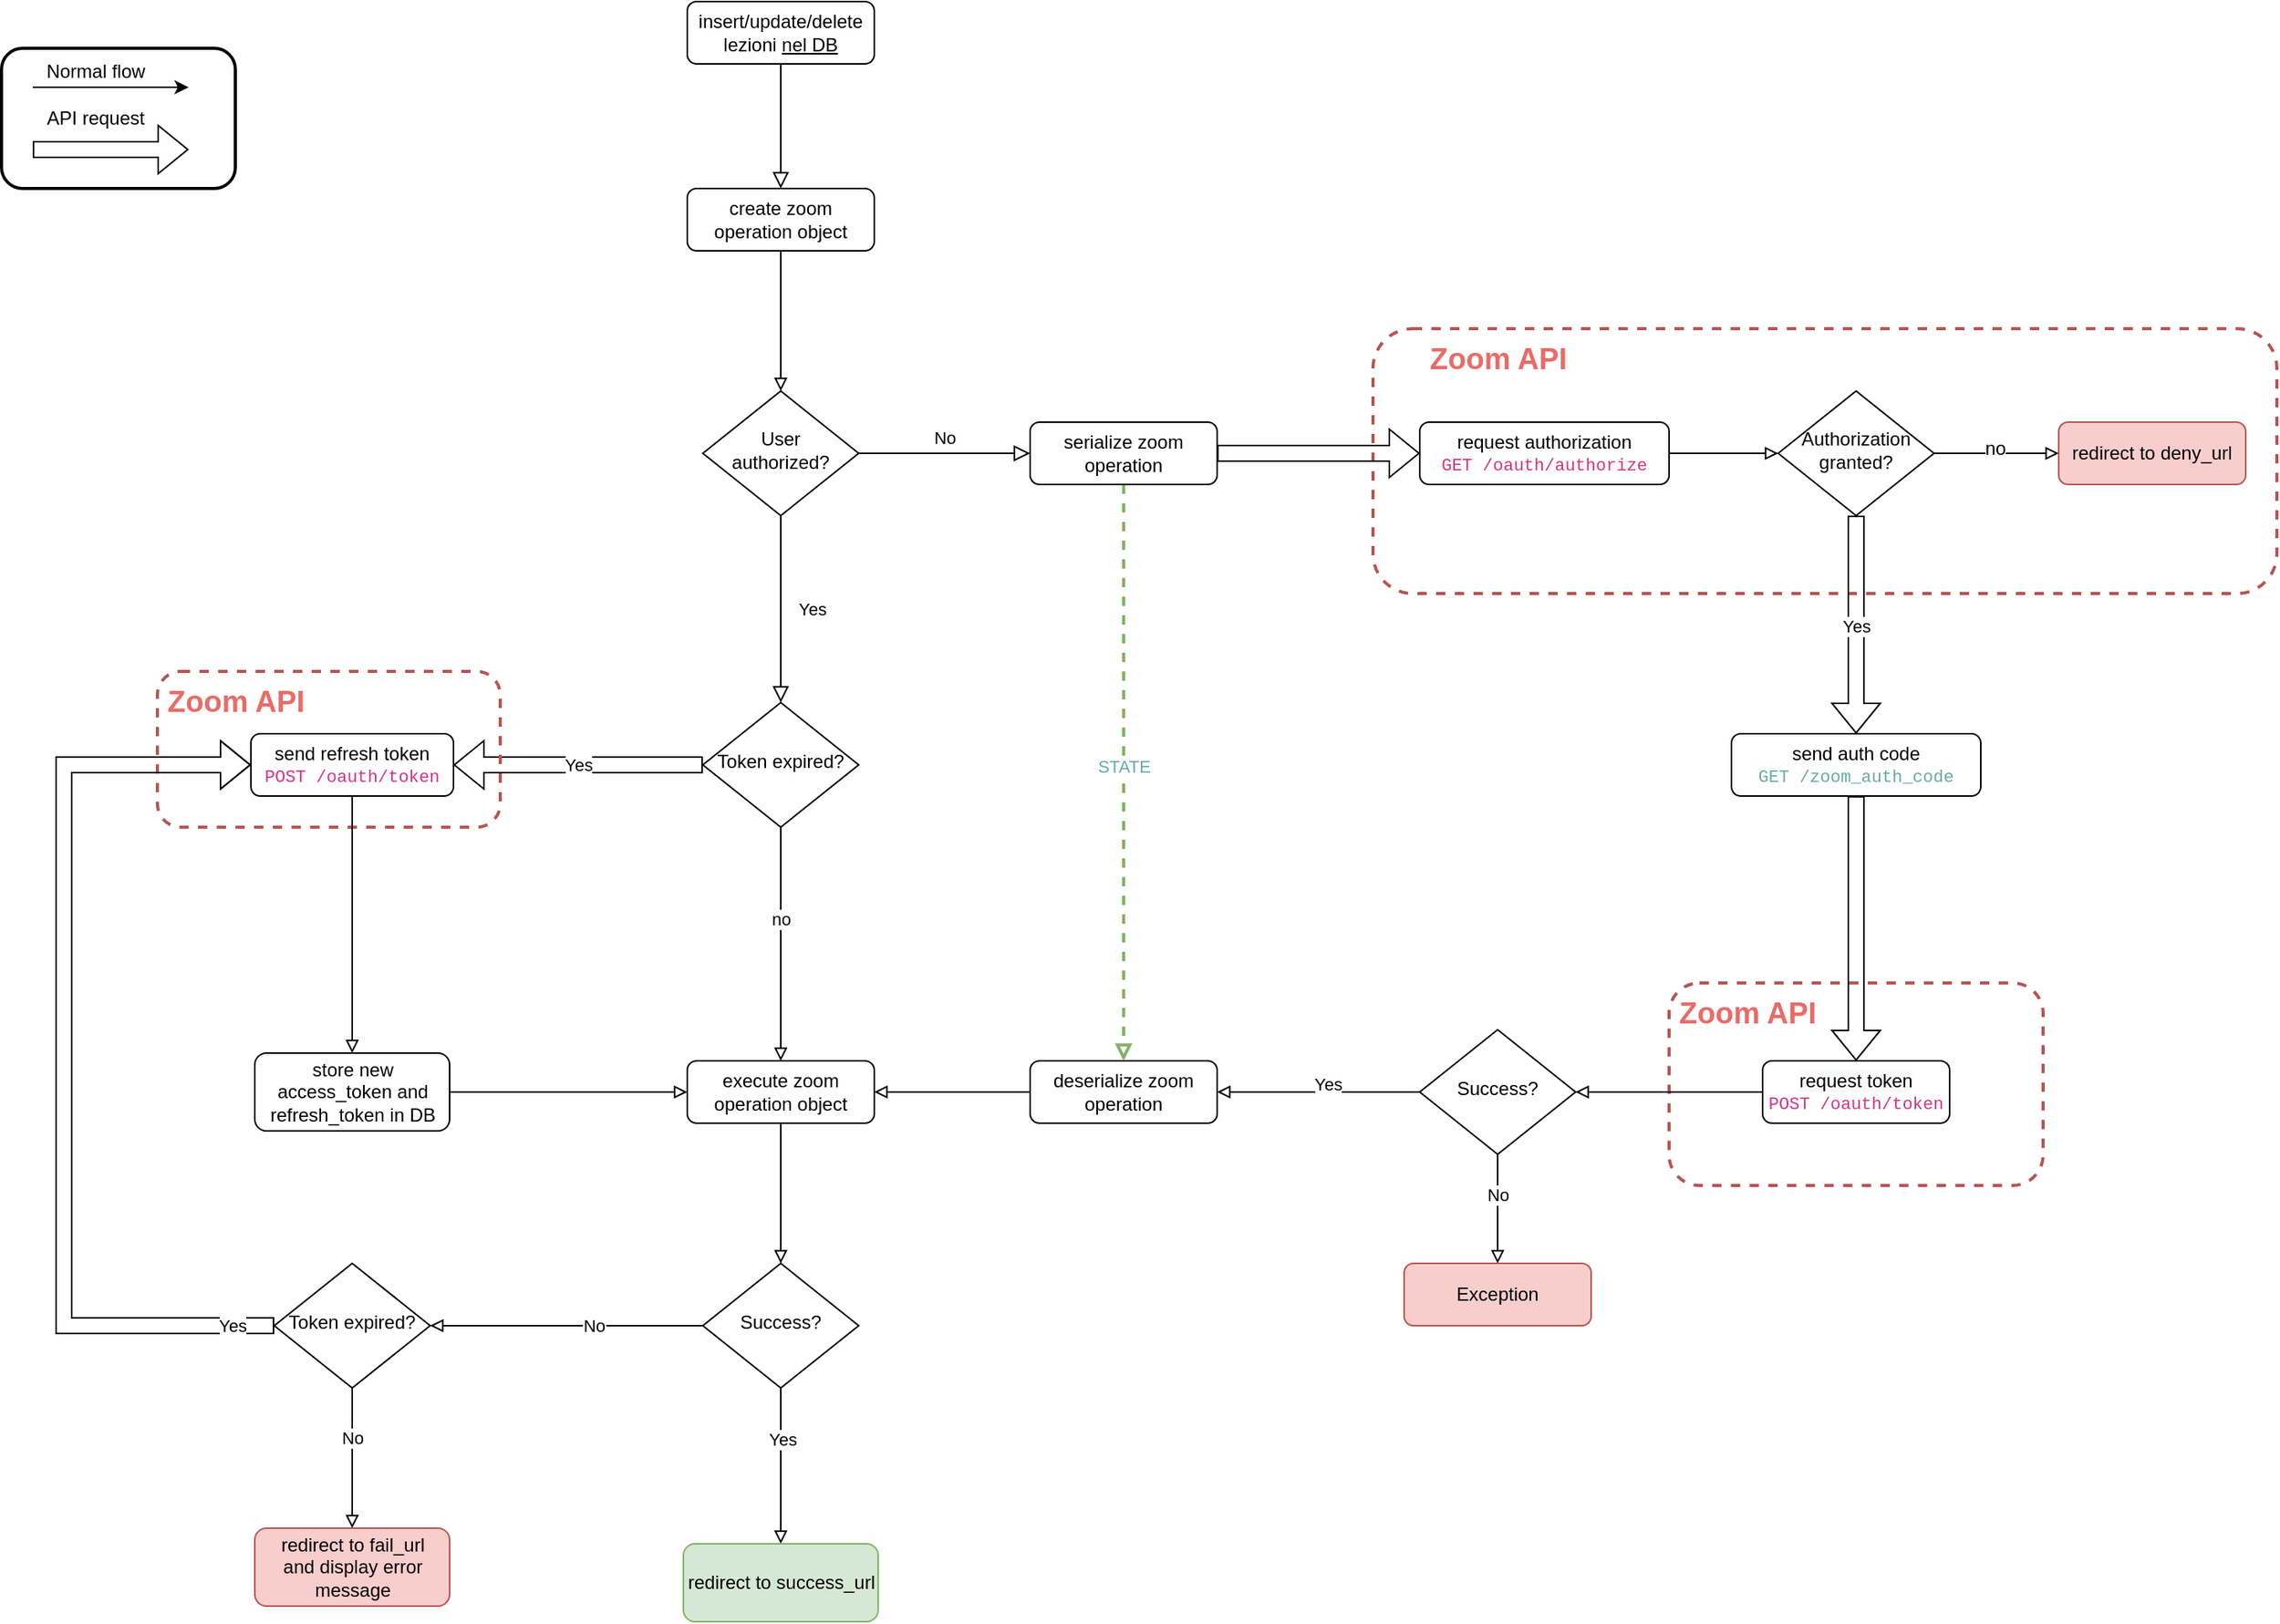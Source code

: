 <mxfile version="19.0.3" type="device"><diagram id="C5RBs43oDa-KdzZeNtuy" name="Page-1"><mxGraphModel dx="1497" dy="1079" grid="1" gridSize="10" guides="1" tooltips="1" connect="1" arrows="1" fold="1" page="1" pageScale="1" pageWidth="827" pageHeight="1169" math="0" shadow="0"><root><mxCell id="WIyWlLk6GJQsqaUBKTNV-0"/><mxCell id="WIyWlLk6GJQsqaUBKTNV-1" parent="WIyWlLk6GJQsqaUBKTNV-0"/><mxCell id="JKMd5G0FsSvSI0NuXUN4-50" value="" style="rounded=1;whiteSpace=wrap;html=1;fontColor=#000000;strokeWidth=2;fillColor=none;" vertex="1" parent="WIyWlLk6GJQsqaUBKTNV-1"><mxGeometry x="110" y="94" width="150" height="90" as="geometry"/></mxCell><mxCell id="JKMd5G0FsSvSI0NuXUN4-15" value="" style="rounded=1;whiteSpace=wrap;html=1;fillColor=none;dashed=1;strokeColor=#b85450;strokeWidth=2;" vertex="1" parent="WIyWlLk6GJQsqaUBKTNV-1"><mxGeometry x="1180" y="694" width="240" height="130" as="geometry"/></mxCell><mxCell id="JKMd5G0FsSvSI0NuXUN4-6" value="" style="rounded=1;whiteSpace=wrap;html=1;fillColor=none;dashed=1;strokeColor=#b85450;strokeWidth=2;" vertex="1" parent="WIyWlLk6GJQsqaUBKTNV-1"><mxGeometry x="990" y="274" width="580" height="170" as="geometry"/></mxCell><mxCell id="WIyWlLk6GJQsqaUBKTNV-2" value="" style="rounded=0;html=1;jettySize=auto;orthogonalLoop=1;fontSize=11;endArrow=block;endFill=0;endSize=8;strokeWidth=1;shadow=0;labelBackgroundColor=none;edgeStyle=orthogonalEdgeStyle;entryX=0.5;entryY=0;entryDx=0;entryDy=0;" parent="WIyWlLk6GJQsqaUBKTNV-1" source="WIyWlLk6GJQsqaUBKTNV-3" target="JKMd5G0FsSvSI0NuXUN4-3" edge="1"><mxGeometry relative="1" as="geometry"><mxPoint x="610" y="184" as="targetPoint"/></mxGeometry></mxCell><mxCell id="WIyWlLk6GJQsqaUBKTNV-3" value="insert/update/delete&lt;br&gt;lezioni &lt;u&gt;nel DB&lt;/u&gt;" style="rounded=1;whiteSpace=wrap;html=1;fontSize=12;glass=0;strokeWidth=1;shadow=0;" parent="WIyWlLk6GJQsqaUBKTNV-1" vertex="1"><mxGeometry x="550" y="64" width="120" height="40" as="geometry"/></mxCell><mxCell id="WIyWlLk6GJQsqaUBKTNV-4" value="Yes" style="rounded=0;html=1;jettySize=auto;orthogonalLoop=1;fontSize=11;endArrow=block;endFill=0;endSize=8;strokeWidth=1;shadow=0;labelBackgroundColor=none;edgeStyle=orthogonalEdgeStyle;entryX=0.5;entryY=0;entryDx=0;entryDy=0;" parent="WIyWlLk6GJQsqaUBKTNV-1" source="WIyWlLk6GJQsqaUBKTNV-6" target="Urt9NM23n-vwQkzgRAvD-15" edge="1"><mxGeometry y="20" relative="1" as="geometry"><mxPoint as="offset"/><mxPoint x="610" y="464" as="targetPoint"/></mxGeometry></mxCell><mxCell id="WIyWlLk6GJQsqaUBKTNV-5" value="No" style="edgeStyle=orthogonalEdgeStyle;rounded=0;html=1;jettySize=auto;orthogonalLoop=1;fontSize=11;endArrow=block;endFill=0;endSize=8;strokeWidth=1;shadow=0;labelBackgroundColor=none;entryX=0;entryY=0.5;entryDx=0;entryDy=0;" parent="WIyWlLk6GJQsqaUBKTNV-1" source="WIyWlLk6GJQsqaUBKTNV-6" target="JKMd5G0FsSvSI0NuXUN4-20" edge="1"><mxGeometry y="10" relative="1" as="geometry"><mxPoint as="offset"/></mxGeometry></mxCell><mxCell id="WIyWlLk6GJQsqaUBKTNV-6" value="User authorized?" style="rhombus;whiteSpace=wrap;html=1;shadow=0;fontFamily=Helvetica;fontSize=12;align=center;strokeWidth=1;spacing=6;spacingTop=-4;" parent="WIyWlLk6GJQsqaUBKTNV-1" vertex="1"><mxGeometry x="560" y="314" width="100" height="80" as="geometry"/></mxCell><mxCell id="Urt9NM23n-vwQkzgRAvD-16" style="edgeStyle=orthogonalEdgeStyle;rounded=0;orthogonalLoop=1;jettySize=auto;html=1;exitX=0.5;exitY=1;exitDx=0;exitDy=0;fontSize=11;fontColor=#67AB9F;endArrow=block;endFill=0;entryX=0.5;entryY=0;entryDx=0;entryDy=0;" parent="WIyWlLk6GJQsqaUBKTNV-1" source="Urt9NM23n-vwQkzgRAvD-15" target="JKMd5G0FsSvSI0NuXUN4-2" edge="1"><mxGeometry relative="1" as="geometry"><mxPoint x="610" y="604" as="targetPoint"/></mxGeometry></mxCell><mxCell id="Urt9NM23n-vwQkzgRAvD-21" value="no" style="edgeLabel;html=1;align=center;verticalAlign=middle;resizable=0;points=[];fontSize=11;fontColor=#000000;" parent="Urt9NM23n-vwQkzgRAvD-16" vertex="1" connectable="0"><mxGeometry x="-0.217" relative="1" as="geometry"><mxPoint as="offset"/></mxGeometry></mxCell><mxCell id="Urt9NM23n-vwQkzgRAvD-15" value="Token expired?" style="rhombus;whiteSpace=wrap;html=1;shadow=0;fontFamily=Helvetica;fontSize=12;align=center;strokeWidth=1;spacing=6;spacingTop=-4;" parent="WIyWlLk6GJQsqaUBKTNV-1" vertex="1"><mxGeometry x="560" y="514" width="100" height="80" as="geometry"/></mxCell><mxCell id="Urt9NM23n-vwQkzgRAvD-19" style="edgeStyle=orthogonalEdgeStyle;rounded=0;orthogonalLoop=1;jettySize=auto;html=1;entryX=0;entryY=0.5;entryDx=0;entryDy=0;fontSize=11;fontColor=#67AB9F;endArrow=block;endFill=0;exitX=1;exitY=0.5;exitDx=0;exitDy=0;" parent="WIyWlLk6GJQsqaUBKTNV-1" source="JKMd5G0FsSvSI0NuXUN4-35" target="JKMd5G0FsSvSI0NuXUN4-2" edge="1"><mxGeometry relative="1" as="geometry"><mxPoint x="420" y="764" as="sourcePoint"/></mxGeometry></mxCell><mxCell id="JKMd5G0FsSvSI0NuXUN4-30" style="edgeStyle=orthogonalEdgeStyle;rounded=0;orthogonalLoop=1;jettySize=auto;html=1;exitX=0;exitY=0.5;exitDx=0;exitDy=0;fontColor=#000000;endArrow=block;endFill=0;strokeWidth=1;shape=flexArrow;entryX=1;entryY=0.5;entryDx=0;entryDy=0;" edge="1" parent="WIyWlLk6GJQsqaUBKTNV-1" source="Urt9NM23n-vwQkzgRAvD-15" target="JKMd5G0FsSvSI0NuXUN4-31"><mxGeometry relative="1" as="geometry"><mxPoint x="180" y="554" as="targetPoint"/><mxPoint x="300" y="554" as="sourcePoint"/></mxGeometry></mxCell><mxCell id="JKMd5G0FsSvSI0NuXUN4-32" value="Yes" style="edgeLabel;html=1;align=center;verticalAlign=middle;resizable=0;points=[];fontColor=#000000;" vertex="1" connectable="0" parent="JKMd5G0FsSvSI0NuXUN4-30"><mxGeometry x="-0.138" y="4" relative="1" as="geometry"><mxPoint x="-11" y="-4" as="offset"/></mxGeometry></mxCell><mxCell id="Urt9NM23n-vwQkzgRAvD-10" style="edgeStyle=orthogonalEdgeStyle;rounded=0;orthogonalLoop=1;jettySize=auto;html=1;exitX=1;exitY=0.5;exitDx=0;exitDy=0;entryX=0;entryY=0.5;entryDx=0;entryDy=0;endArrow=block;endFill=0;shape=flexArrow;" parent="WIyWlLk6GJQsqaUBKTNV-1" source="JKMd5G0FsSvSI0NuXUN4-20" target="WIyWlLk6GJQsqaUBKTNV-7" edge="1"><mxGeometry relative="1" as="geometry"/></mxCell><mxCell id="WIyWlLk6GJQsqaUBKTNV-7" value="request authorization&lt;br&gt;&lt;span style=&quot;color: rgb(214, 51, 132); font-family: SFMono-Regular, Menlo, Monaco, Consolas, &amp;quot;Liberation Mono&amp;quot;, &amp;quot;Courier New&amp;quot;, monospace; font-size: 11px; text-align: start; background-color: rgb(255, 255, 255);&quot;&gt;GET&amp;nbsp;&lt;/span&gt;&lt;span style=&quot;color: rgb(214, 51, 132); font-family: SFMono-Regular, Menlo, Monaco, Consolas, &amp;quot;Liberation Mono&amp;quot;, &amp;quot;Courier New&amp;quot;, monospace; text-align: start; background-color: rgb(255, 255, 255);&quot;&gt;&lt;font style=&quot;font-size: 11px;&quot;&gt;/oauth/authorize&lt;/font&gt;&lt;/span&gt;" style="rounded=1;whiteSpace=wrap;html=1;fontSize=12;glass=0;strokeWidth=1;shadow=0;" parent="WIyWlLk6GJQsqaUBKTNV-1" vertex="1"><mxGeometry x="1020" y="334" width="160" height="40" as="geometry"/></mxCell><mxCell id="Urt9NM23n-vwQkzgRAvD-0" value="Authorization&lt;br&gt;granted?" style="rhombus;whiteSpace=wrap;html=1;shadow=0;fontFamily=Helvetica;fontSize=12;align=center;strokeWidth=1;spacing=6;spacingTop=-4;" parent="WIyWlLk6GJQsqaUBKTNV-1" vertex="1"><mxGeometry x="1250.01" y="314" width="100" height="80" as="geometry"/></mxCell><mxCell id="Urt9NM23n-vwQkzgRAvD-25" value="&lt;div style=&quot;text-align: start;&quot;&gt;redirect to deny_url&lt;/div&gt;" style="rounded=1;whiteSpace=wrap;html=1;fontSize=12;glass=0;strokeWidth=1;shadow=0;fillColor=#f8cecc;strokeColor=#b85450;" parent="WIyWlLk6GJQsqaUBKTNV-1" vertex="1"><mxGeometry x="1430" y="334" width="120" height="40" as="geometry"/></mxCell><mxCell id="Urt9NM23n-vwQkzgRAvD-1" style="edgeStyle=orthogonalEdgeStyle;rounded=0;orthogonalLoop=1;jettySize=auto;html=1;exitX=1;exitY=0.5;exitDx=0;exitDy=0;entryX=0;entryY=0.5;entryDx=0;entryDy=0;endArrow=block;endFill=0;" parent="WIyWlLk6GJQsqaUBKTNV-1" source="WIyWlLk6GJQsqaUBKTNV-7" target="Urt9NM23n-vwQkzgRAvD-0" edge="1"><mxGeometry relative="1" as="geometry"/></mxCell><mxCell id="Urt9NM23n-vwQkzgRAvD-4" style="edgeStyle=orthogonalEdgeStyle;rounded=0;orthogonalLoop=1;jettySize=auto;html=1;exitX=0.5;exitY=1;exitDx=0;exitDy=0;endArrow=block;endFill=0;entryX=0.5;entryY=0;entryDx=0;entryDy=0;shape=flexArrow;" parent="WIyWlLk6GJQsqaUBKTNV-1" source="Urt9NM23n-vwQkzgRAvD-0" target="JKMd5G0FsSvSI0NuXUN4-10" edge="1"><mxGeometry relative="1" as="geometry"><mxPoint x="1760" y="274" as="targetPoint"/></mxGeometry></mxCell><mxCell id="JKMd5G0FsSvSI0NuXUN4-9" value="&lt;font color=&quot;#000000&quot;&gt;Yes&lt;/font&gt;" style="edgeLabel;html=1;align=center;verticalAlign=middle;resizable=0;points=[];fontColor=#EA6B66;" vertex="1" connectable="0" parent="Urt9NM23n-vwQkzgRAvD-4"><mxGeometry x="0.364" relative="1" as="geometry"><mxPoint y="-25" as="offset"/></mxGeometry></mxCell><mxCell id="Urt9NM23n-vwQkzgRAvD-24" style="edgeStyle=orthogonalEdgeStyle;rounded=0;orthogonalLoop=1;jettySize=auto;html=1;exitX=1;exitY=0.5;exitDx=0;exitDy=0;fontSize=12;fontColor=#000000;endArrow=block;endFill=0;entryX=0;entryY=0.5;entryDx=0;entryDy=0;" parent="WIyWlLk6GJQsqaUBKTNV-1" source="Urt9NM23n-vwQkzgRAvD-0" target="Urt9NM23n-vwQkzgRAvD-25" edge="1"><mxGeometry relative="1" as="geometry"><mxPoint x="2120" y="494.167" as="targetPoint"/></mxGeometry></mxCell><mxCell id="Urt9NM23n-vwQkzgRAvD-27" value="no" style="edgeLabel;html=1;align=center;verticalAlign=middle;resizable=0;points=[];fontSize=12;fontColor=#000000;" parent="Urt9NM23n-vwQkzgRAvD-24" vertex="1" connectable="0"><mxGeometry x="-0.248" y="3" relative="1" as="geometry"><mxPoint x="9" as="offset"/></mxGeometry></mxCell><mxCell id="JKMd5G0FsSvSI0NuXUN4-21" style="edgeStyle=orthogonalEdgeStyle;rounded=0;orthogonalLoop=1;jettySize=auto;html=1;exitX=0;exitY=0.5;exitDx=0;exitDy=0;entryX=1;entryY=0.5;entryDx=0;entryDy=0;fontColor=#67AB9F;endArrow=block;endFill=0;" edge="1" parent="WIyWlLk6GJQsqaUBKTNV-1" source="Urt9NM23n-vwQkzgRAvD-11" target="JKMd5G0FsSvSI0NuXUN4-2"><mxGeometry relative="1" as="geometry"/></mxCell><mxCell id="Urt9NM23n-vwQkzgRAvD-11" value="deserialize zoom operation" style="rounded=1;whiteSpace=wrap;html=1;fontSize=12;glass=0;strokeWidth=1;shadow=0;container=0;" parent="WIyWlLk6GJQsqaUBKTNV-1" vertex="1"><mxGeometry x="770" y="744" width="120" height="40" as="geometry"/></mxCell><mxCell id="JKMd5G0FsSvSI0NuXUN4-16" style="edgeStyle=orthogonalEdgeStyle;rounded=0;orthogonalLoop=1;jettySize=auto;html=1;exitX=0;exitY=0.5;exitDx=0;exitDy=0;fontColor=#67AB9F;endArrow=block;endFill=0;entryX=1;entryY=0.5;entryDx=0;entryDy=0;" edge="1" parent="WIyWlLk6GJQsqaUBKTNV-1" source="Urt9NM23n-vwQkzgRAvD-12" target="JKMd5G0FsSvSI0NuXUN4-18"><mxGeometry relative="1" as="geometry"><mxPoint x="1130" y="763.667" as="targetPoint"/></mxGeometry></mxCell><mxCell id="Urt9NM23n-vwQkzgRAvD-12" value="&lt;div style=&quot;text-align: center;&quot;&gt;&lt;span style=&quot;text-align: start; background-color: rgb(248, 249, 250);&quot;&gt;request token&lt;/span&gt;&lt;/div&gt;&lt;div style=&quot;text-align: center;&quot;&gt;&lt;span style=&quot;color: rgb(214, 51, 132); font-family: SFMono-Regular, Menlo, Monaco, Consolas, &amp;quot;Liberation Mono&amp;quot;, &amp;quot;Courier New&amp;quot;, monospace; font-size: 11px; text-align: start; background-color: rgb(255, 255, 255);&quot;&gt;POST /oauth/token&lt;/span&gt;&lt;br&gt;&lt;/div&gt;" style="rounded=1;whiteSpace=wrap;html=1;fontSize=12;glass=0;strokeWidth=1;shadow=0;container=0;" parent="WIyWlLk6GJQsqaUBKTNV-1" vertex="1"><mxGeometry x="1240.01" y="744" width="120" height="40" as="geometry"/></mxCell><mxCell id="JKMd5G0FsSvSI0NuXUN4-1" style="edgeStyle=orthogonalEdgeStyle;rounded=0;orthogonalLoop=1;jettySize=auto;html=1;exitX=0.5;exitY=1;exitDx=0;exitDy=0;entryX=0.5;entryY=0;entryDx=0;entryDy=0;endArrow=block;endFill=0;" edge="1" parent="WIyWlLk6GJQsqaUBKTNV-1" source="JKMd5G0FsSvSI0NuXUN4-3" target="WIyWlLk6GJQsqaUBKTNV-6"><mxGeometry relative="1" as="geometry"><mxPoint x="610" y="224" as="sourcePoint"/></mxGeometry></mxCell><mxCell id="JKMd5G0FsSvSI0NuXUN4-37" style="edgeStyle=orthogonalEdgeStyle;rounded=0;orthogonalLoop=1;jettySize=auto;html=1;exitX=0.5;exitY=1;exitDx=0;exitDy=0;entryX=0.5;entryY=0;entryDx=0;entryDy=0;fontColor=#000000;endArrow=block;endFill=0;strokeWidth=1;" edge="1" parent="WIyWlLk6GJQsqaUBKTNV-1" source="JKMd5G0FsSvSI0NuXUN4-2" target="JKMd5G0FsSvSI0NuXUN4-40"><mxGeometry relative="1" as="geometry"/></mxCell><mxCell id="JKMd5G0FsSvSI0NuXUN4-2" value="execute zoom operation object" style="rounded=1;whiteSpace=wrap;html=1;fontSize=12;glass=0;strokeWidth=1;shadow=0;" vertex="1" parent="WIyWlLk6GJQsqaUBKTNV-1"><mxGeometry x="550" y="744" width="120" height="40" as="geometry"/></mxCell><mxCell id="JKMd5G0FsSvSI0NuXUN4-3" value="create zoom operation object" style="rounded=1;whiteSpace=wrap;html=1;fontSize=12;glass=0;strokeWidth=1;shadow=0;" vertex="1" parent="WIyWlLk6GJQsqaUBKTNV-1"><mxGeometry x="550" y="184" width="120" height="40" as="geometry"/></mxCell><mxCell id="JKMd5G0FsSvSI0NuXUN4-8" value="&lt;b style=&quot;font-size: 19px;&quot;&gt;&lt;font color=&quot;#ea6b66&quot;&gt;Zoom API&lt;/font&gt;&lt;/b&gt;" style="text;html=1;align=center;verticalAlign=middle;resizable=0;points=[];autosize=1;strokeColor=none;fillColor=none;" vertex="1" parent="WIyWlLk6GJQsqaUBKTNV-1"><mxGeometry x="1020" y="284" width="100" height="20" as="geometry"/></mxCell><mxCell id="JKMd5G0FsSvSI0NuXUN4-14" style="edgeStyle=orthogonalEdgeStyle;rounded=0;orthogonalLoop=1;jettySize=auto;html=1;exitX=0.5;exitY=1;exitDx=0;exitDy=0;entryX=0.5;entryY=0;entryDx=0;entryDy=0;fontColor=#67AB9F;endArrow=block;endFill=0;shape=flexArrow;" edge="1" parent="WIyWlLk6GJQsqaUBKTNV-1" source="JKMd5G0FsSvSI0NuXUN4-10" target="Urt9NM23n-vwQkzgRAvD-12"><mxGeometry relative="1" as="geometry"/></mxCell><mxCell id="JKMd5G0FsSvSI0NuXUN4-10" value="send auth code&lt;br&gt;&lt;font color=&quot;#67ab9f&quot;&gt;&lt;span style=&quot;font-family: SFMono-Regular, Menlo, Monaco, Consolas, &amp;quot;Liberation Mono&amp;quot;, &amp;quot;Courier New&amp;quot;, monospace; font-size: 11px; text-align: start; background-color: rgb(255, 255, 255);&quot;&gt;GET&amp;nbsp;&lt;/span&gt;&lt;span style=&quot;font-family: SFMono-Regular, Menlo, Monaco, Consolas, &amp;quot;Liberation Mono&amp;quot;, &amp;quot;Courier New&amp;quot;, monospace; text-align: start; background-color: rgb(255, 255, 255);&quot;&gt;&lt;font style=&quot;font-size: 11px;&quot;&gt;/zoom_auth_code&lt;/font&gt;&lt;/span&gt;&lt;/font&gt;" style="rounded=1;whiteSpace=wrap;html=1;fontSize=12;glass=0;strokeWidth=1;shadow=0;" vertex="1" parent="WIyWlLk6GJQsqaUBKTNV-1"><mxGeometry x="1220.01" y="534" width="160" height="40" as="geometry"/></mxCell><mxCell id="JKMd5G0FsSvSI0NuXUN4-17" value="&lt;b style=&quot;color: rgb(0, 0, 0); font-size: 19px;&quot;&gt;&lt;font color=&quot;#ea6b66&quot;&gt;Zoom API&lt;/font&gt;&lt;/b&gt;" style="text;html=1;align=center;verticalAlign=middle;resizable=0;points=[];autosize=1;strokeColor=none;fillColor=none;fontColor=#67AB9F;" vertex="1" parent="WIyWlLk6GJQsqaUBKTNV-1"><mxGeometry x="1180" y="704" width="100" height="20" as="geometry"/></mxCell><mxCell id="JKMd5G0FsSvSI0NuXUN4-22" style="edgeStyle=orthogonalEdgeStyle;rounded=0;orthogonalLoop=1;jettySize=auto;html=1;exitX=0;exitY=0.5;exitDx=0;exitDy=0;entryX=1;entryY=0.5;entryDx=0;entryDy=0;fontColor=#67AB9F;endArrow=block;endFill=0;" edge="1" parent="WIyWlLk6GJQsqaUBKTNV-1" source="JKMd5G0FsSvSI0NuXUN4-18" target="Urt9NM23n-vwQkzgRAvD-11"><mxGeometry relative="1" as="geometry"/></mxCell><mxCell id="JKMd5G0FsSvSI0NuXUN4-25" value="&lt;font color=&quot;#000000&quot;&gt;Yes&lt;/font&gt;" style="edgeLabel;html=1;align=center;verticalAlign=middle;resizable=0;points=[];fontColor=#67AB9F;" vertex="1" connectable="0" parent="JKMd5G0FsSvSI0NuXUN4-22"><mxGeometry x="-0.267" y="2" relative="1" as="geometry"><mxPoint x="-12" y="-7" as="offset"/></mxGeometry></mxCell><mxCell id="JKMd5G0FsSvSI0NuXUN4-26" style="edgeStyle=orthogonalEdgeStyle;rounded=0;orthogonalLoop=1;jettySize=auto;html=1;exitX=0.5;exitY=1;exitDx=0;exitDy=0;fontColor=#000000;endArrow=block;endFill=0;strokeWidth=1;entryX=0.5;entryY=0;entryDx=0;entryDy=0;" edge="1" parent="WIyWlLk6GJQsqaUBKTNV-1" source="JKMd5G0FsSvSI0NuXUN4-18" target="JKMd5G0FsSvSI0NuXUN4-27"><mxGeometry relative="1" as="geometry"><mxPoint x="1070" y="874" as="targetPoint"/></mxGeometry></mxCell><mxCell id="JKMd5G0FsSvSI0NuXUN4-28" value="No" style="edgeLabel;html=1;align=center;verticalAlign=middle;resizable=0;points=[];fontColor=#000000;" vertex="1" connectable="0" parent="JKMd5G0FsSvSI0NuXUN4-26"><mxGeometry x="-0.267" relative="1" as="geometry"><mxPoint as="offset"/></mxGeometry></mxCell><mxCell id="JKMd5G0FsSvSI0NuXUN4-18" value="Success?" style="rhombus;whiteSpace=wrap;html=1;shadow=0;fontFamily=Helvetica;fontSize=12;align=center;strokeWidth=1;spacing=6;spacingTop=-4;" vertex="1" parent="WIyWlLk6GJQsqaUBKTNV-1"><mxGeometry x="1020" y="724" width="100" height="80" as="geometry"/></mxCell><mxCell id="JKMd5G0FsSvSI0NuXUN4-23" style="edgeStyle=orthogonalEdgeStyle;rounded=0;orthogonalLoop=1;jettySize=auto;html=1;exitX=0.5;exitY=1;exitDx=0;exitDy=0;entryX=0.5;entryY=0;entryDx=0;entryDy=0;fontColor=#67AB9F;endArrow=block;endFill=0;fillColor=#d5e8d4;strokeColor=#82b366;strokeWidth=2;dashed=1;" edge="1" parent="WIyWlLk6GJQsqaUBKTNV-1" source="JKMd5G0FsSvSI0NuXUN4-20" target="Urt9NM23n-vwQkzgRAvD-11"><mxGeometry relative="1" as="geometry"/></mxCell><mxCell id="JKMd5G0FsSvSI0NuXUN4-24" value="STATE" style="edgeLabel;html=1;align=center;verticalAlign=middle;resizable=0;points=[];fontColor=#67AB9F;" vertex="1" connectable="0" parent="JKMd5G0FsSvSI0NuXUN4-23"><mxGeometry x="-0.204" y="-1" relative="1" as="geometry"><mxPoint x="1" y="33" as="offset"/></mxGeometry></mxCell><mxCell id="JKMd5G0FsSvSI0NuXUN4-20" value="serialize zoom operation" style="rounded=1;whiteSpace=wrap;html=1;fontSize=12;glass=0;strokeWidth=1;shadow=0;container=0;" vertex="1" parent="WIyWlLk6GJQsqaUBKTNV-1"><mxGeometry x="770" y="334" width="120" height="40" as="geometry"/></mxCell><mxCell id="JKMd5G0FsSvSI0NuXUN4-27" value="Exception" style="rounded=1;whiteSpace=wrap;html=1;fontSize=12;glass=0;strokeWidth=1;shadow=0;container=0;fillColor=#f8cecc;strokeColor=#b85450;" vertex="1" parent="WIyWlLk6GJQsqaUBKTNV-1"><mxGeometry x="1010" y="874" width="120" height="40" as="geometry"/></mxCell><mxCell id="JKMd5G0FsSvSI0NuXUN4-29" value="" style="rounded=1;whiteSpace=wrap;html=1;fillColor=none;dashed=1;strokeColor=#b85450;strokeWidth=2;" vertex="1" parent="WIyWlLk6GJQsqaUBKTNV-1"><mxGeometry x="210" y="494" width="220" height="100" as="geometry"/></mxCell><mxCell id="JKMd5G0FsSvSI0NuXUN4-34" style="edgeStyle=orthogonalEdgeStyle;rounded=0;orthogonalLoop=1;jettySize=auto;html=1;exitX=0.5;exitY=1;exitDx=0;exitDy=0;fontColor=#000000;endArrow=block;endFill=0;strokeWidth=1;entryX=0.5;entryY=0;entryDx=0;entryDy=0;" edge="1" parent="WIyWlLk6GJQsqaUBKTNV-1" source="JKMd5G0FsSvSI0NuXUN4-31" target="JKMd5G0FsSvSI0NuXUN4-35"><mxGeometry relative="1" as="geometry"><mxPoint x="335" y="644" as="targetPoint"/></mxGeometry></mxCell><mxCell id="JKMd5G0FsSvSI0NuXUN4-31" value="&lt;div style=&quot;text-align: center;&quot;&gt;&lt;span style=&quot;text-align: start;&quot;&gt;send refresh token&lt;/span&gt;&lt;br&gt;&lt;/div&gt;&lt;span style=&quot;color: rgb(214, 51, 132); font-family: SFMono-Regular, Menlo, Monaco, Consolas, &amp;quot;Liberation Mono&amp;quot;, &amp;quot;Courier New&amp;quot;, monospace; font-size: 11px; text-align: start; background-color: rgb(255, 255, 255);&quot;&gt;POST&amp;nbsp;&lt;/span&gt;&lt;span style=&quot;background-color: rgb(255, 255, 255); color: rgb(214, 51, 132); font-family: SFMono-Regular, Menlo, Monaco, Consolas, &amp;quot;Liberation Mono&amp;quot;, &amp;quot;Courier New&amp;quot;, monospace; font-size: 11px; text-align: start;&quot;&gt;/oauth/token&lt;/span&gt;&lt;span style=&quot;color: rgb(214, 51, 132); font-family: SFMono-Regular, Menlo, Monaco, Consolas, &amp;quot;Liberation Mono&amp;quot;, &amp;quot;Courier New&amp;quot;, monospace; font-size: 11px; text-align: start; background-color: rgb(255, 255, 255);&quot;&gt;&lt;br&gt;&lt;/span&gt;" style="rounded=1;whiteSpace=wrap;html=1;fontSize=12;glass=0;strokeWidth=1;shadow=0;container=0;" vertex="1" parent="WIyWlLk6GJQsqaUBKTNV-1"><mxGeometry x="270" y="534" width="130" height="40" as="geometry"/></mxCell><mxCell id="JKMd5G0FsSvSI0NuXUN4-33" value="&lt;b style=&quot;color: rgb(0, 0, 0); font-size: 19px;&quot;&gt;&lt;font color=&quot;#ea6b66&quot;&gt;Zoom API&lt;/font&gt;&lt;/b&gt;" style="text;html=1;align=center;verticalAlign=middle;resizable=0;points=[];autosize=1;strokeColor=none;fillColor=none;fontColor=#67AB9F;" vertex="1" parent="WIyWlLk6GJQsqaUBKTNV-1"><mxGeometry x="210" y="504" width="100" height="20" as="geometry"/></mxCell><mxCell id="JKMd5G0FsSvSI0NuXUN4-35" value="store new access_token and refresh_token in DB" style="rounded=1;whiteSpace=wrap;html=1;fontSize=12;glass=0;strokeWidth=1;shadow=0;" vertex="1" parent="WIyWlLk6GJQsqaUBKTNV-1"><mxGeometry x="272.5" y="739" width="125" height="50" as="geometry"/></mxCell><mxCell id="JKMd5G0FsSvSI0NuXUN4-38" style="edgeStyle=orthogonalEdgeStyle;rounded=0;orthogonalLoop=1;jettySize=auto;html=1;exitX=0;exitY=0.5;exitDx=0;exitDy=0;entryX=0;entryY=0.5;entryDx=0;entryDy=0;fontColor=#000000;endArrow=block;endFill=0;strokeWidth=1;shape=flexArrow;" edge="1" parent="WIyWlLk6GJQsqaUBKTNV-1" source="JKMd5G0FsSvSI0NuXUN4-36" target="JKMd5G0FsSvSI0NuXUN4-31"><mxGeometry relative="1" as="geometry"><Array as="points"><mxPoint x="150" y="914"/><mxPoint x="150" y="554"/></Array></mxGeometry></mxCell><mxCell id="JKMd5G0FsSvSI0NuXUN4-39" value="Yes" style="edgeLabel;html=1;align=center;verticalAlign=middle;resizable=0;points=[];fontColor=#000000;" vertex="1" connectable="0" parent="JKMd5G0FsSvSI0NuXUN4-38"><mxGeometry x="-0.795" y="-5" relative="1" as="geometry"><mxPoint x="36" y="5" as="offset"/></mxGeometry></mxCell><mxCell id="JKMd5G0FsSvSI0NuXUN4-44" style="edgeStyle=orthogonalEdgeStyle;rounded=0;orthogonalLoop=1;jettySize=auto;html=1;exitX=0.5;exitY=1;exitDx=0;exitDy=0;fontColor=#000000;endArrow=block;endFill=0;strokeWidth=1;entryX=0.5;entryY=0;entryDx=0;entryDy=0;" edge="1" parent="WIyWlLk6GJQsqaUBKTNV-1" source="JKMd5G0FsSvSI0NuXUN4-36" target="JKMd5G0FsSvSI0NuXUN4-46"><mxGeometry relative="1" as="geometry"><mxPoint x="334.667" y="1044" as="targetPoint"/></mxGeometry></mxCell><mxCell id="JKMd5G0FsSvSI0NuXUN4-45" value="No" style="edgeLabel;html=1;align=center;verticalAlign=middle;resizable=0;points=[];fontColor=#000000;" vertex="1" connectable="0" parent="JKMd5G0FsSvSI0NuXUN4-44"><mxGeometry x="-0.294" relative="1" as="geometry"><mxPoint as="offset"/></mxGeometry></mxCell><mxCell id="JKMd5G0FsSvSI0NuXUN4-36" value="Token expired?" style="rhombus;whiteSpace=wrap;html=1;shadow=0;fontFamily=Helvetica;fontSize=12;align=center;strokeWidth=1;spacing=6;spacingTop=-4;" vertex="1" parent="WIyWlLk6GJQsqaUBKTNV-1"><mxGeometry x="285" y="874" width="100" height="80" as="geometry"/></mxCell><mxCell id="JKMd5G0FsSvSI0NuXUN4-41" style="edgeStyle=orthogonalEdgeStyle;rounded=0;orthogonalLoop=1;jettySize=auto;html=1;exitX=0;exitY=0.5;exitDx=0;exitDy=0;entryX=1;entryY=0.5;entryDx=0;entryDy=0;fontColor=#000000;endArrow=block;endFill=0;strokeWidth=1;" edge="1" parent="WIyWlLk6GJQsqaUBKTNV-1" source="JKMd5G0FsSvSI0NuXUN4-40" target="JKMd5G0FsSvSI0NuXUN4-36"><mxGeometry relative="1" as="geometry"/></mxCell><mxCell id="JKMd5G0FsSvSI0NuXUN4-42" value="No" style="edgeLabel;html=1;align=center;verticalAlign=middle;resizable=0;points=[];fontColor=#000000;" vertex="1" connectable="0" parent="JKMd5G0FsSvSI0NuXUN4-41"><mxGeometry x="-0.371" relative="1" as="geometry"><mxPoint x="-15" as="offset"/></mxGeometry></mxCell><mxCell id="JKMd5G0FsSvSI0NuXUN4-47" style="edgeStyle=orthogonalEdgeStyle;rounded=0;orthogonalLoop=1;jettySize=auto;html=1;exitX=0.5;exitY=1;exitDx=0;exitDy=0;fontColor=#000000;endArrow=block;endFill=0;strokeWidth=1;entryX=0.5;entryY=0;entryDx=0;entryDy=0;" edge="1" parent="WIyWlLk6GJQsqaUBKTNV-1" source="JKMd5G0FsSvSI0NuXUN4-40" target="JKMd5G0FsSvSI0NuXUN4-49"><mxGeometry relative="1" as="geometry"><mxPoint x="609.667" y="1054" as="targetPoint"/></mxGeometry></mxCell><mxCell id="JKMd5G0FsSvSI0NuXUN4-48" value="Yes" style="edgeLabel;html=1;align=center;verticalAlign=middle;resizable=0;points=[];fontColor=#000000;" vertex="1" connectable="0" parent="JKMd5G0FsSvSI0NuXUN4-47"><mxGeometry x="-0.342" y="1" relative="1" as="geometry"><mxPoint as="offset"/></mxGeometry></mxCell><mxCell id="JKMd5G0FsSvSI0NuXUN4-40" value="Success?" style="rhombus;whiteSpace=wrap;html=1;shadow=0;fontFamily=Helvetica;fontSize=12;align=center;strokeWidth=1;spacing=6;spacingTop=-4;" vertex="1" parent="WIyWlLk6GJQsqaUBKTNV-1"><mxGeometry x="560" y="874" width="100" height="80" as="geometry"/></mxCell><mxCell id="JKMd5G0FsSvSI0NuXUN4-46" value="redirect to fail_url&lt;br&gt;and display error message" style="rounded=1;whiteSpace=wrap;html=1;fontSize=12;glass=0;strokeWidth=1;shadow=0;fillColor=#f8cecc;strokeColor=#b85450;" vertex="1" parent="WIyWlLk6GJQsqaUBKTNV-1"><mxGeometry x="272.5" y="1044" width="125" height="50" as="geometry"/></mxCell><mxCell id="JKMd5G0FsSvSI0NuXUN4-49" value="redirect to success_url" style="rounded=1;whiteSpace=wrap;html=1;fontSize=12;glass=0;strokeWidth=1;shadow=0;fillColor=#d5e8d4;strokeColor=#82b366;" vertex="1" parent="WIyWlLk6GJQsqaUBKTNV-1"><mxGeometry x="547.5" y="1054" width="125" height="50" as="geometry"/></mxCell><mxCell id="JKMd5G0FsSvSI0NuXUN4-51" value="" style="endArrow=classic;html=1;rounded=0;fontColor=#000000;strokeWidth=1;" edge="1" parent="WIyWlLk6GJQsqaUBKTNV-1"><mxGeometry width="50" height="50" relative="1" as="geometry"><mxPoint x="130" y="119" as="sourcePoint"/><mxPoint x="230" y="119" as="targetPoint"/></mxGeometry></mxCell><mxCell id="JKMd5G0FsSvSI0NuXUN4-52" value="Normal flow" style="text;html=1;align=center;verticalAlign=middle;resizable=0;points=[];autosize=1;strokeColor=none;fillColor=none;fontColor=#000000;" vertex="1" parent="WIyWlLk6GJQsqaUBKTNV-1"><mxGeometry x="130" y="99" width="80" height="20" as="geometry"/></mxCell><mxCell id="JKMd5G0FsSvSI0NuXUN4-53" value="" style="endArrow=classic;html=1;rounded=0;fontColor=#000000;strokeWidth=1;shape=flexArrow;" edge="1" parent="WIyWlLk6GJQsqaUBKTNV-1"><mxGeometry width="50" height="50" relative="1" as="geometry"><mxPoint x="130" y="159" as="sourcePoint"/><mxPoint x="230" y="159" as="targetPoint"/></mxGeometry></mxCell><mxCell id="JKMd5G0FsSvSI0NuXUN4-54" value="API request" style="text;html=1;align=center;verticalAlign=middle;resizable=0;points=[];autosize=1;strokeColor=none;fillColor=none;fontColor=#000000;" vertex="1" parent="WIyWlLk6GJQsqaUBKTNV-1"><mxGeometry x="130" y="129" width="80" height="20" as="geometry"/></mxCell></root></mxGraphModel></diagram></mxfile>